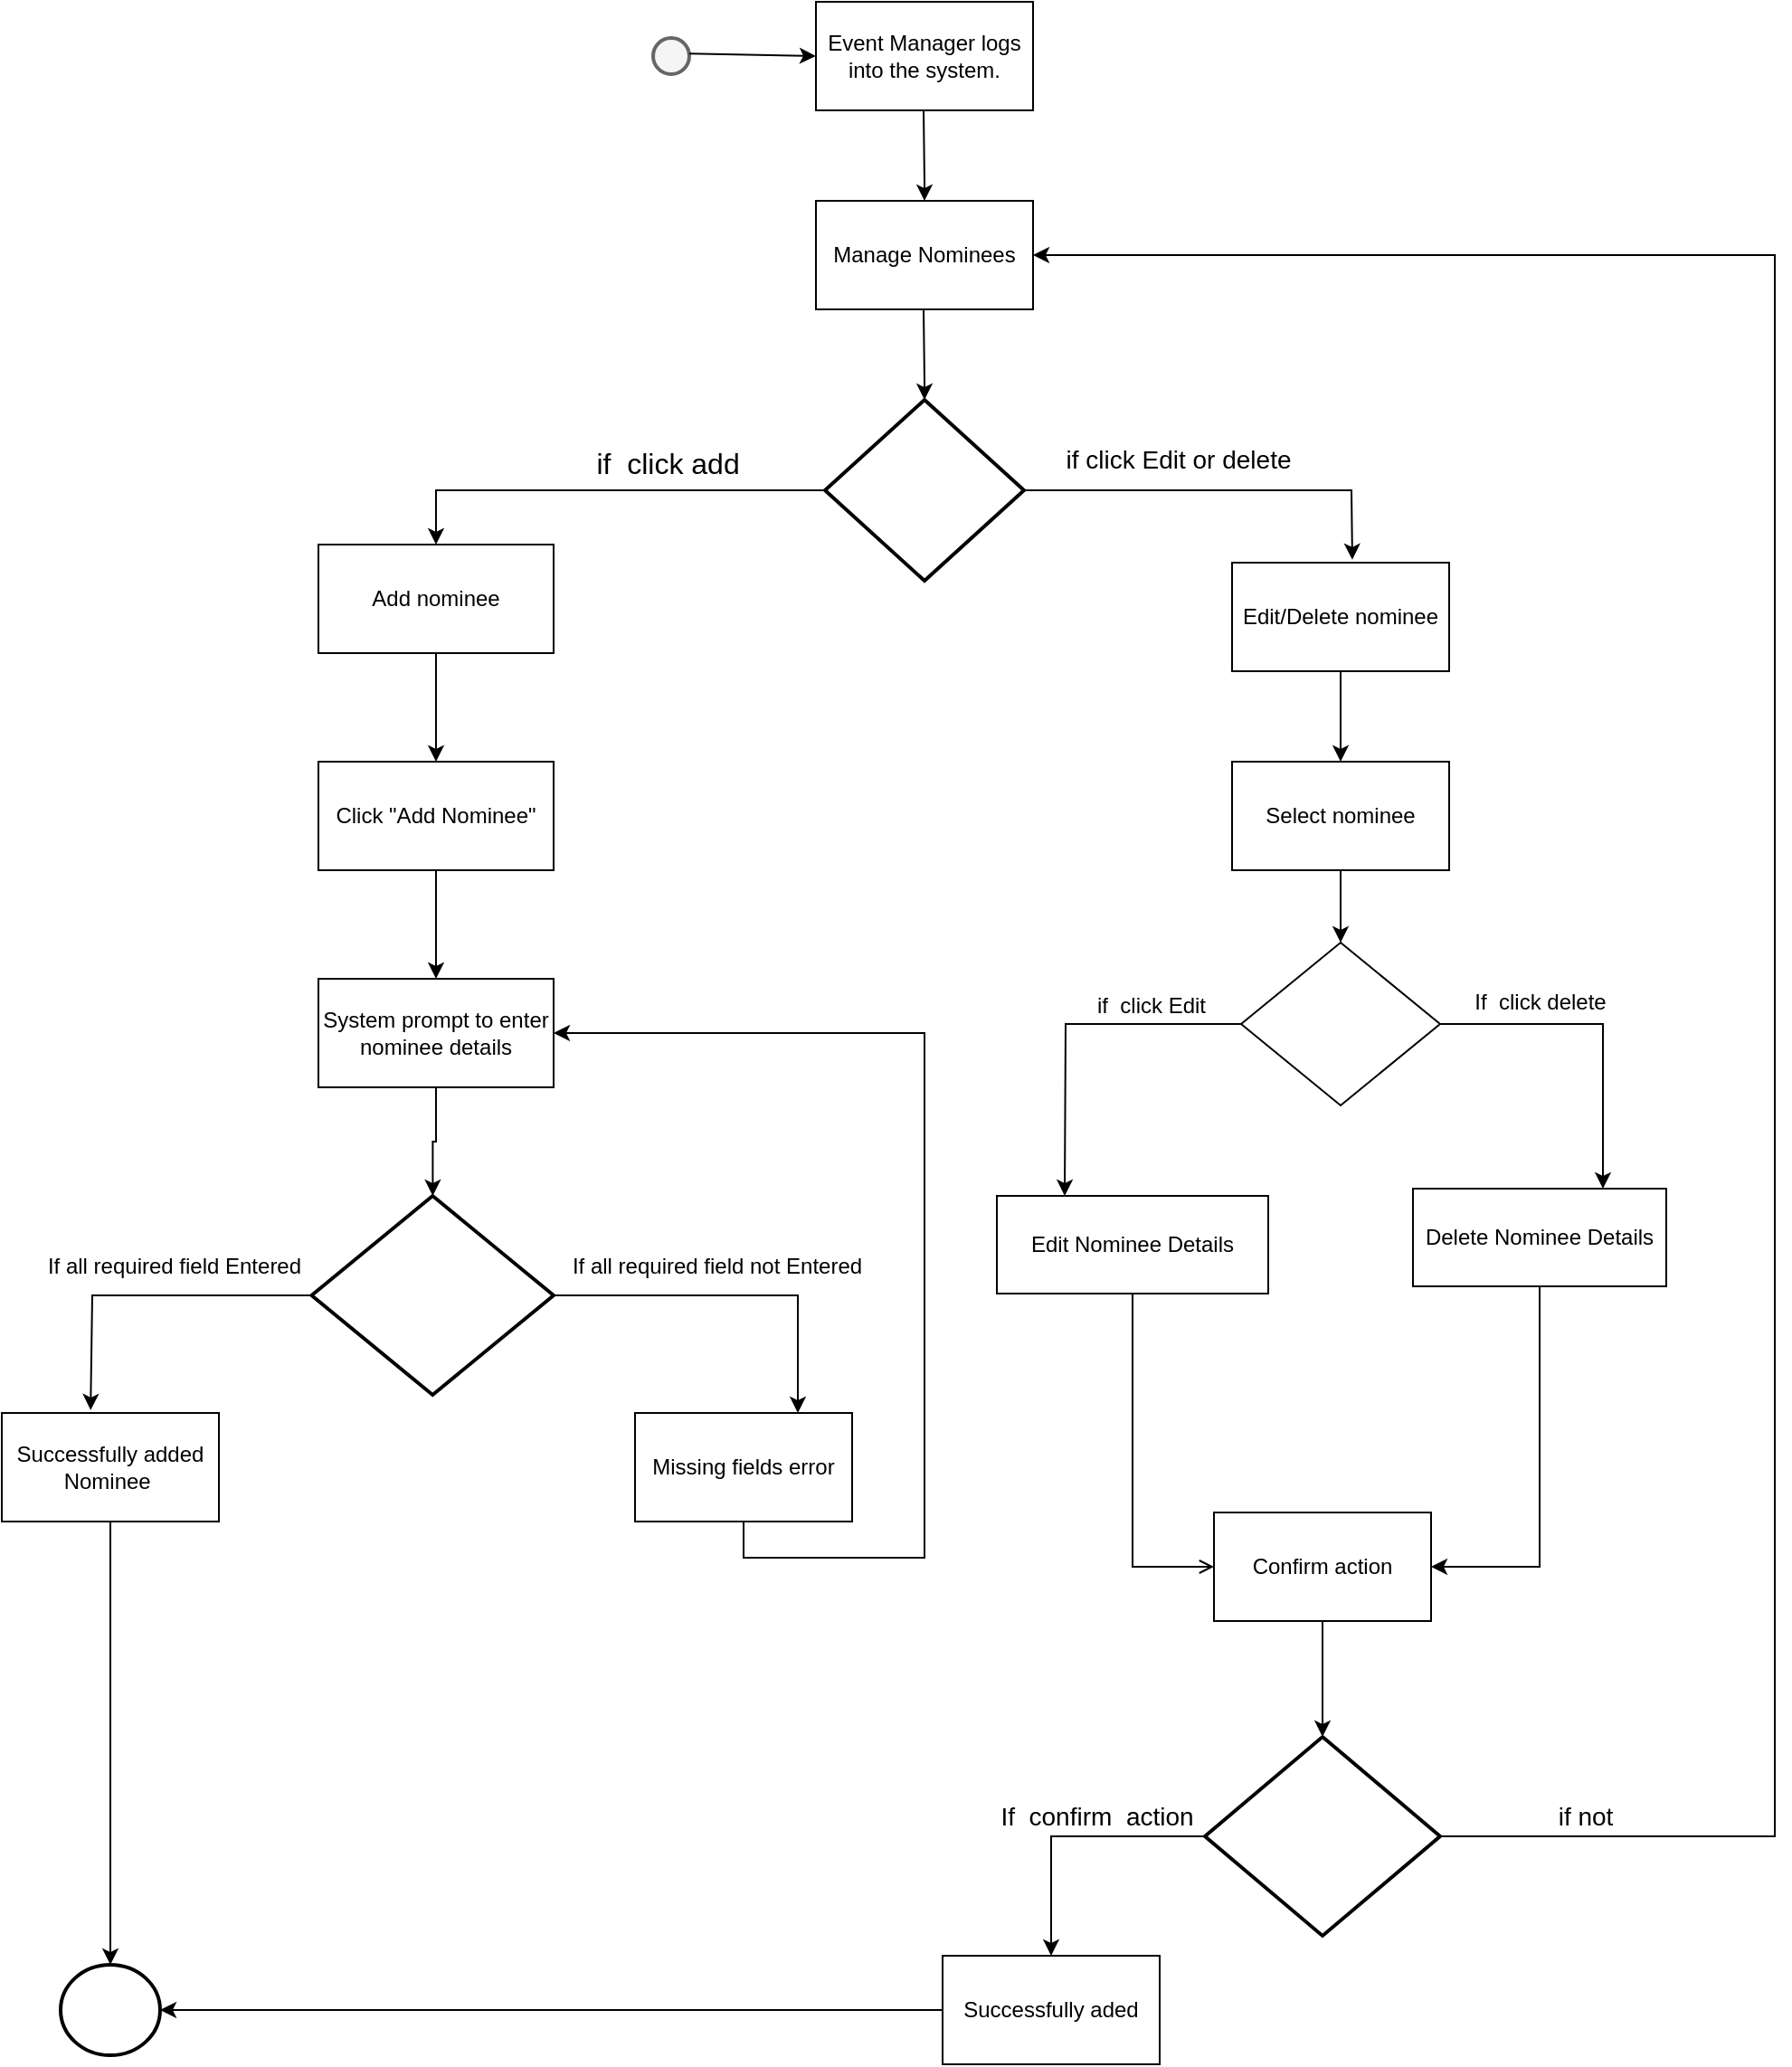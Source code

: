 <mxfile version="24.7.17">
  <diagram id="C5RBs43oDa-KdzZeNtuy" name="Page-1">
    <mxGraphModel dx="2911" dy="1062" grid="1" gridSize="10" guides="1" tooltips="1" connect="1" arrows="1" fold="1" page="1" pageScale="1" pageWidth="827" pageHeight="1169" math="0" shadow="0">
      <root>
        <mxCell id="WIyWlLk6GJQsqaUBKTNV-0" />
        <mxCell id="WIyWlLk6GJQsqaUBKTNV-1" parent="WIyWlLk6GJQsqaUBKTNV-0" />
        <mxCell id="_KDIkI1znPW7qM3sfd9y-0" value="" style="strokeWidth=2;html=1;shape=mxgraph.flowchart.start_2;whiteSpace=wrap;fillColor=#f5f5f5;strokeColor=#666666;fontColor=#333333;" parent="WIyWlLk6GJQsqaUBKTNV-1" vertex="1">
          <mxGeometry x="240" y="120" width="20" height="20" as="geometry" />
        </mxCell>
        <mxCell id="_KDIkI1znPW7qM3sfd9y-1" value="" style="endArrow=classic;html=1;rounded=0;" parent="WIyWlLk6GJQsqaUBKTNV-1" edge="1">
          <mxGeometry width="50" height="50" relative="1" as="geometry">
            <mxPoint x="260" y="128.6" as="sourcePoint" />
            <mxPoint x="330" y="130" as="targetPoint" />
          </mxGeometry>
        </mxCell>
        <mxCell id="_KDIkI1znPW7qM3sfd9y-2" value="Event Manager logs into the system." style="rounded=0;whiteSpace=wrap;html=1;" parent="WIyWlLk6GJQsqaUBKTNV-1" vertex="1">
          <mxGeometry x="330" y="100" width="120" height="60" as="geometry" />
        </mxCell>
        <mxCell id="_KDIkI1znPW7qM3sfd9y-3" value="" style="endArrow=classic;html=1;rounded=0;" parent="WIyWlLk6GJQsqaUBKTNV-1" edge="1">
          <mxGeometry width="50" height="50" relative="1" as="geometry">
            <mxPoint x="389.5" y="160" as="sourcePoint" />
            <mxPoint x="390" y="210" as="targetPoint" />
            <Array as="points">
              <mxPoint x="390" y="200" />
            </Array>
          </mxGeometry>
        </mxCell>
        <mxCell id="_KDIkI1znPW7qM3sfd9y-4" value="Manage Nominees" style="rounded=0;whiteSpace=wrap;html=1;" parent="WIyWlLk6GJQsqaUBKTNV-1" vertex="1">
          <mxGeometry x="330" y="210" width="120" height="60" as="geometry" />
        </mxCell>
        <mxCell id="_KDIkI1znPW7qM3sfd9y-5" value="" style="endArrow=classic;html=1;rounded=0;" parent="WIyWlLk6GJQsqaUBKTNV-1" edge="1">
          <mxGeometry width="50" height="50" relative="1" as="geometry">
            <mxPoint x="389.5" y="270" as="sourcePoint" />
            <mxPoint x="390" y="320" as="targetPoint" />
            <Array as="points">
              <mxPoint x="390" y="310" />
            </Array>
          </mxGeometry>
        </mxCell>
        <mxCell id="_KDIkI1znPW7qM3sfd9y-6" value="" style="strokeWidth=2;html=1;shape=mxgraph.flowchart.decision;whiteSpace=wrap;" parent="WIyWlLk6GJQsqaUBKTNV-1" vertex="1">
          <mxGeometry x="335" y="320" width="110" height="100" as="geometry" />
        </mxCell>
        <mxCell id="_KDIkI1znPW7qM3sfd9y-35" value="" style="edgeStyle=orthogonalEdgeStyle;rounded=0;orthogonalLoop=1;jettySize=auto;html=1;" parent="WIyWlLk6GJQsqaUBKTNV-1" source="_KDIkI1znPW7qM3sfd9y-8" target="_KDIkI1znPW7qM3sfd9y-34" edge="1">
          <mxGeometry relative="1" as="geometry" />
        </mxCell>
        <mxCell id="_KDIkI1znPW7qM3sfd9y-8" value="Edit/Delete nominee" style="rounded=0;whiteSpace=wrap;html=1;" parent="WIyWlLk6GJQsqaUBKTNV-1" vertex="1">
          <mxGeometry x="560" y="410" width="120" height="60" as="geometry" />
        </mxCell>
        <mxCell id="_KDIkI1znPW7qM3sfd9y-21" value="" style="edgeStyle=orthogonalEdgeStyle;rounded=0;orthogonalLoop=1;jettySize=auto;html=1;" parent="WIyWlLk6GJQsqaUBKTNV-1" source="_KDIkI1znPW7qM3sfd9y-9" target="_KDIkI1znPW7qM3sfd9y-20" edge="1">
          <mxGeometry relative="1" as="geometry" />
        </mxCell>
        <mxCell id="_KDIkI1znPW7qM3sfd9y-9" value="Add nominee" style="rounded=0;whiteSpace=wrap;html=1;" parent="WIyWlLk6GJQsqaUBKTNV-1" vertex="1">
          <mxGeometry x="55" y="400" width="130" height="60" as="geometry" />
        </mxCell>
        <mxCell id="_KDIkI1znPW7qM3sfd9y-13" value="" style="endArrow=classic;html=1;rounded=0;entryX=0.554;entryY=-0.027;entryDx=0;entryDy=0;entryPerimeter=0;exitX=1;exitY=0.5;exitDx=0;exitDy=0;exitPerimeter=0;" parent="WIyWlLk6GJQsqaUBKTNV-1" source="_KDIkI1znPW7qM3sfd9y-6" target="_KDIkI1znPW7qM3sfd9y-8" edge="1">
          <mxGeometry width="50" height="50" relative="1" as="geometry">
            <mxPoint x="595" y="395" as="sourcePoint" />
            <mxPoint x="645" y="345" as="targetPoint" />
            <Array as="points">
              <mxPoint x="626" y="370" />
            </Array>
          </mxGeometry>
        </mxCell>
        <mxCell id="_KDIkI1znPW7qM3sfd9y-14" value="" style="endArrow=classic;html=1;rounded=0;entryX=0.5;entryY=0;entryDx=0;entryDy=0;exitX=0;exitY=0.5;exitDx=0;exitDy=0;exitPerimeter=0;" parent="WIyWlLk6GJQsqaUBKTNV-1" source="_KDIkI1znPW7qM3sfd9y-6" target="_KDIkI1znPW7qM3sfd9y-9" edge="1">
          <mxGeometry width="50" height="50" relative="1" as="geometry">
            <mxPoint x="330" y="370" as="sourcePoint" />
            <mxPoint x="170" y="320" as="targetPoint" />
            <Array as="points">
              <mxPoint x="120" y="370" />
            </Array>
          </mxGeometry>
        </mxCell>
        <mxCell id="_KDIkI1znPW7qM3sfd9y-19" value="&lt;span style=&quot;font-size: 16px;&quot;&gt;if&amp;nbsp; click add&amp;nbsp;&lt;/span&gt;" style="text;html=1;align=center;verticalAlign=middle;resizable=0;points=[];autosize=1;strokeColor=none;fillColor=none;" parent="WIyWlLk6GJQsqaUBKTNV-1" vertex="1">
          <mxGeometry x="195" y="340" width="110" height="30" as="geometry" />
        </mxCell>
        <mxCell id="_KDIkI1znPW7qM3sfd9y-23" value="" style="edgeStyle=orthogonalEdgeStyle;rounded=0;orthogonalLoop=1;jettySize=auto;html=1;" parent="WIyWlLk6GJQsqaUBKTNV-1" source="_KDIkI1znPW7qM3sfd9y-20" target="_KDIkI1znPW7qM3sfd9y-22" edge="1">
          <mxGeometry relative="1" as="geometry" />
        </mxCell>
        <mxCell id="_KDIkI1znPW7qM3sfd9y-20" value="Click &quot;Add Nominee&quot;" style="rounded=0;whiteSpace=wrap;html=1;" parent="WIyWlLk6GJQsqaUBKTNV-1" vertex="1">
          <mxGeometry x="55" y="520" width="130" height="60" as="geometry" />
        </mxCell>
        <mxCell id="_KDIkI1znPW7qM3sfd9y-25" value="" style="edgeStyle=orthogonalEdgeStyle;rounded=0;orthogonalLoop=1;jettySize=auto;html=1;" parent="WIyWlLk6GJQsqaUBKTNV-1" source="_KDIkI1znPW7qM3sfd9y-22" target="_KDIkI1znPW7qM3sfd9y-24" edge="1">
          <mxGeometry relative="1" as="geometry" />
        </mxCell>
        <mxCell id="_KDIkI1znPW7qM3sfd9y-22" value="System prompt to enter nominee details" style="rounded=0;whiteSpace=wrap;html=1;" parent="WIyWlLk6GJQsqaUBKTNV-1" vertex="1">
          <mxGeometry x="55" y="640" width="130" height="60" as="geometry" />
        </mxCell>
        <mxCell id="_KDIkI1znPW7qM3sfd9y-24" value="" style="strokeWidth=2;html=1;shape=mxgraph.flowchart.decision;whiteSpace=wrap;" parent="WIyWlLk6GJQsqaUBKTNV-1" vertex="1">
          <mxGeometry x="51.25" y="760" width="133.75" height="110" as="geometry" />
        </mxCell>
        <mxCell id="BmBaoK3Kdaz06xURBYiq-13" style="edgeStyle=orthogonalEdgeStyle;rounded=0;orthogonalLoop=1;jettySize=auto;html=1;exitX=0.5;exitY=1;exitDx=0;exitDy=0;entryX=1;entryY=0.5;entryDx=0;entryDy=0;" edge="1" parent="WIyWlLk6GJQsqaUBKTNV-1" source="_KDIkI1znPW7qM3sfd9y-26" target="_KDIkI1znPW7qM3sfd9y-22">
          <mxGeometry relative="1" as="geometry">
            <mxPoint x="390" y="620" as="targetPoint" />
            <Array as="points">
              <mxPoint x="290" y="960" />
              <mxPoint x="390" y="960" />
              <mxPoint x="390" y="670" />
            </Array>
          </mxGeometry>
        </mxCell>
        <mxCell id="_KDIkI1znPW7qM3sfd9y-26" value="Missing fields error" style="rounded=0;whiteSpace=wrap;html=1;" parent="WIyWlLk6GJQsqaUBKTNV-1" vertex="1">
          <mxGeometry x="230" y="880" width="120" height="60" as="geometry" />
        </mxCell>
        <mxCell id="_KDIkI1znPW7qM3sfd9y-27" value="Successfully added Nominee&amp;nbsp;" style="rounded=0;whiteSpace=wrap;html=1;" parent="WIyWlLk6GJQsqaUBKTNV-1" vertex="1">
          <mxGeometry x="-120" y="880" width="120" height="60" as="geometry" />
        </mxCell>
        <mxCell id="_KDIkI1znPW7qM3sfd9y-28" value="" style="endArrow=classic;html=1;rounded=0;exitX=0;exitY=0.5;exitDx=0;exitDy=0;exitPerimeter=0;entryX=0.409;entryY=-0.027;entryDx=0;entryDy=0;entryPerimeter=0;" parent="WIyWlLk6GJQsqaUBKTNV-1" source="_KDIkI1znPW7qM3sfd9y-24" target="_KDIkI1znPW7qM3sfd9y-27" edge="1">
          <mxGeometry width="50" height="50" relative="1" as="geometry">
            <mxPoint x="106.25" y="808" as="sourcePoint" />
            <mxPoint x="-70" y="870" as="targetPoint" />
            <Array as="points">
              <mxPoint x="-70" y="815" />
            </Array>
          </mxGeometry>
        </mxCell>
        <mxCell id="_KDIkI1znPW7qM3sfd9y-29" value="" style="endArrow=classic;html=1;rounded=0;entryX=0.75;entryY=0;entryDx=0;entryDy=0;exitX=1;exitY=0.5;exitDx=0;exitDy=0;exitPerimeter=0;" parent="WIyWlLk6GJQsqaUBKTNV-1" source="_KDIkI1znPW7qM3sfd9y-24" target="_KDIkI1znPW7qM3sfd9y-26" edge="1">
          <mxGeometry width="50" height="50" relative="1" as="geometry">
            <mxPoint x="350" y="830" as="sourcePoint" />
            <mxPoint x="400" y="780" as="targetPoint" />
            <Array as="points">
              <mxPoint x="320" y="815" />
            </Array>
          </mxGeometry>
        </mxCell>
        <mxCell id="_KDIkI1znPW7qM3sfd9y-37" value="" style="edgeStyle=orthogonalEdgeStyle;rounded=0;orthogonalLoop=1;jettySize=auto;html=1;" parent="WIyWlLk6GJQsqaUBKTNV-1" source="_KDIkI1znPW7qM3sfd9y-34" target="_KDIkI1znPW7qM3sfd9y-36" edge="1">
          <mxGeometry relative="1" as="geometry" />
        </mxCell>
        <mxCell id="_KDIkI1znPW7qM3sfd9y-34" value="Select nominee" style="rounded=0;whiteSpace=wrap;html=1;" parent="WIyWlLk6GJQsqaUBKTNV-1" vertex="1">
          <mxGeometry x="560" y="520" width="120" height="60" as="geometry" />
        </mxCell>
        <mxCell id="_KDIkI1znPW7qM3sfd9y-36" value="" style="rhombus;whiteSpace=wrap;html=1;" parent="WIyWlLk6GJQsqaUBKTNV-1" vertex="1">
          <mxGeometry x="565" y="620" width="110" height="90" as="geometry" />
        </mxCell>
        <mxCell id="_KDIkI1znPW7qM3sfd9y-38" value="Edit Nominee Details" style="rounded=0;whiteSpace=wrap;html=1;" parent="WIyWlLk6GJQsqaUBKTNV-1" vertex="1">
          <mxGeometry x="430" y="760" width="150" height="54" as="geometry" />
        </mxCell>
        <mxCell id="_KDIkI1znPW7qM3sfd9y-39" value="Delete Nominee Details" style="rounded=0;whiteSpace=wrap;html=1;" parent="WIyWlLk6GJQsqaUBKTNV-1" vertex="1">
          <mxGeometry x="660" y="756" width="140" height="54" as="geometry" />
        </mxCell>
        <mxCell id="_KDIkI1znPW7qM3sfd9y-41" value="" style="endArrow=classic;html=1;rounded=0;entryX=0.25;entryY=0;entryDx=0;entryDy=0;exitX=0;exitY=0.5;exitDx=0;exitDy=0;" parent="WIyWlLk6GJQsqaUBKTNV-1" source="_KDIkI1znPW7qM3sfd9y-36" target="_KDIkI1znPW7qM3sfd9y-38" edge="1">
          <mxGeometry width="50" height="50" relative="1" as="geometry">
            <mxPoint x="560" y="670" as="sourcePoint" />
            <mxPoint x="400" y="650" as="targetPoint" />
            <Array as="points">
              <mxPoint x="468" y="665" />
            </Array>
          </mxGeometry>
        </mxCell>
        <mxCell id="_KDIkI1znPW7qM3sfd9y-42" value="" style="endArrow=classic;html=1;rounded=0;entryX=0.75;entryY=0;entryDx=0;entryDy=0;exitX=1;exitY=0.5;exitDx=0;exitDy=0;" parent="WIyWlLk6GJQsqaUBKTNV-1" source="_KDIkI1znPW7qM3sfd9y-36" target="_KDIkI1znPW7qM3sfd9y-39" edge="1">
          <mxGeometry width="50" height="50" relative="1" as="geometry">
            <mxPoint x="680" y="670" as="sourcePoint" />
            <mxPoint x="770" y="650" as="targetPoint" />
            <Array as="points">
              <mxPoint x="765" y="665" />
            </Array>
          </mxGeometry>
        </mxCell>
        <mxCell id="_KDIkI1znPW7qM3sfd9y-44" value="if&amp;nbsp; click Edit" style="text;html=1;align=center;verticalAlign=middle;resizable=0;points=[];autosize=1;strokeColor=none;fillColor=none;" parent="WIyWlLk6GJQsqaUBKTNV-1" vertex="1">
          <mxGeometry x="475" y="640" width="80" height="30" as="geometry" />
        </mxCell>
        <mxCell id="_KDIkI1znPW7qM3sfd9y-45" value="If&amp;nbsp; click delete" style="text;html=1;align=center;verticalAlign=middle;resizable=0;points=[];autosize=1;strokeColor=none;fillColor=none;" parent="WIyWlLk6GJQsqaUBKTNV-1" vertex="1">
          <mxGeometry x="680" y="638" width="100" height="30" as="geometry" />
        </mxCell>
        <mxCell id="BmBaoK3Kdaz06xURBYiq-6" style="edgeStyle=orthogonalEdgeStyle;rounded=0;orthogonalLoop=1;jettySize=auto;html=1;exitX=0;exitY=0.5;exitDx=0;exitDy=0;exitPerimeter=0;entryX=0.5;entryY=0;entryDx=0;entryDy=0;" edge="1" parent="WIyWlLk6GJQsqaUBKTNV-1" source="_KDIkI1znPW7qM3sfd9y-48" target="BmBaoK3Kdaz06xURBYiq-2">
          <mxGeometry relative="1" as="geometry" />
        </mxCell>
        <mxCell id="BmBaoK3Kdaz06xURBYiq-7" style="edgeStyle=orthogonalEdgeStyle;rounded=0;orthogonalLoop=1;jettySize=auto;html=1;exitX=1;exitY=0.5;exitDx=0;exitDy=0;exitPerimeter=0;entryX=1;entryY=0.5;entryDx=0;entryDy=0;" edge="1" parent="WIyWlLk6GJQsqaUBKTNV-1" source="_KDIkI1znPW7qM3sfd9y-48" target="_KDIkI1znPW7qM3sfd9y-4">
          <mxGeometry relative="1" as="geometry">
            <mxPoint x="860" y="140" as="targetPoint" />
            <Array as="points">
              <mxPoint x="860" y="1114" />
              <mxPoint x="860" y="240" />
            </Array>
          </mxGeometry>
        </mxCell>
        <mxCell id="_KDIkI1znPW7qM3sfd9y-48" value="" style="strokeWidth=2;html=1;shape=mxgraph.flowchart.decision;whiteSpace=wrap;" parent="WIyWlLk6GJQsqaUBKTNV-1" vertex="1">
          <mxGeometry x="545" y="1059" width="130" height="110" as="geometry" />
        </mxCell>
        <mxCell id="_KDIkI1znPW7qM3sfd9y-49" style="edgeStyle=orthogonalEdgeStyle;rounded=0;orthogonalLoop=1;jettySize=auto;html=1;endArrow=open;endFill=0;entryX=0;entryY=0.5;entryDx=0;entryDy=0;exitX=0.5;exitY=1;exitDx=0;exitDy=0;" parent="WIyWlLk6GJQsqaUBKTNV-1" source="_KDIkI1znPW7qM3sfd9y-38" target="BmBaoK3Kdaz06xURBYiq-0" edge="1">
          <mxGeometry relative="1" as="geometry">
            <mxPoint x="465.0" y="844" as="sourcePoint" />
            <mxPoint x="500" y="995" as="targetPoint" />
          </mxGeometry>
        </mxCell>
        <mxCell id="_KDIkI1znPW7qM3sfd9y-50" style="edgeStyle=orthogonalEdgeStyle;rounded=0;orthogonalLoop=1;jettySize=auto;html=1;entryX=1;entryY=0.5;entryDx=0;entryDy=0;" parent="WIyWlLk6GJQsqaUBKTNV-1" source="_KDIkI1znPW7qM3sfd9y-39" target="BmBaoK3Kdaz06xURBYiq-0" edge="1">
          <mxGeometry relative="1" as="geometry" />
        </mxCell>
        <mxCell id="_KDIkI1znPW7qM3sfd9y-51" value="&lt;p style=&quot;line-height: 90%;&quot;&gt;&lt;br&gt;&lt;/p&gt;" style="text;html=1;align=center;verticalAlign=middle;resizable=0;points=[];autosize=1;strokeColor=none;fillColor=none;" parent="WIyWlLk6GJQsqaUBKTNV-1" vertex="1">
          <mxGeometry x="530" y="318" width="20" height="50" as="geometry" />
        </mxCell>
        <mxCell id="_KDIkI1znPW7qM3sfd9y-53" value="&lt;font style=&quot;font-size: 14px;&quot;&gt;if click Edit or delete&lt;/font&gt;" style="text;html=1;align=center;verticalAlign=middle;resizable=0;points=[];autosize=1;strokeColor=none;fillColor=none;" parent="WIyWlLk6GJQsqaUBKTNV-1" vertex="1">
          <mxGeometry x="455" y="338" width="150" height="30" as="geometry" />
        </mxCell>
        <mxCell id="_KDIkI1znPW7qM3sfd9y-55" value="If all required field Entered" style="text;html=1;align=center;verticalAlign=middle;resizable=0;points=[];autosize=1;strokeColor=none;fillColor=none;" parent="WIyWlLk6GJQsqaUBKTNV-1" vertex="1">
          <mxGeometry x="-105" y="784" width="160" height="30" as="geometry" />
        </mxCell>
        <mxCell id="_KDIkI1znPW7qM3sfd9y-56" value="If all required field not Entered" style="text;html=1;align=center;verticalAlign=middle;resizable=0;points=[];autosize=1;strokeColor=none;fillColor=none;" parent="WIyWlLk6GJQsqaUBKTNV-1" vertex="1">
          <mxGeometry x="185" y="784" width="180" height="30" as="geometry" />
        </mxCell>
        <mxCell id="BmBaoK3Kdaz06xURBYiq-0" value="Confirm action" style="rounded=0;whiteSpace=wrap;html=1;" vertex="1" parent="WIyWlLk6GJQsqaUBKTNV-1">
          <mxGeometry x="550" y="935" width="120" height="60" as="geometry" />
        </mxCell>
        <mxCell id="BmBaoK3Kdaz06xURBYiq-1" value="" style="endArrow=classic;html=1;rounded=0;entryX=0.5;entryY=0;entryDx=0;entryDy=0;entryPerimeter=0;exitX=0.5;exitY=1;exitDx=0;exitDy=0;" edge="1" parent="WIyWlLk6GJQsqaUBKTNV-1" source="BmBaoK3Kdaz06xURBYiq-0" target="_KDIkI1znPW7qM3sfd9y-48">
          <mxGeometry width="50" height="50" relative="1" as="geometry">
            <mxPoint x="480" y="1060" as="sourcePoint" />
            <mxPoint x="530" y="1010" as="targetPoint" />
          </mxGeometry>
        </mxCell>
        <mxCell id="BmBaoK3Kdaz06xURBYiq-2" value="Successfully aded" style="rounded=0;whiteSpace=wrap;html=1;" vertex="1" parent="WIyWlLk6GJQsqaUBKTNV-1">
          <mxGeometry x="400" y="1180" width="120" height="60" as="geometry" />
        </mxCell>
        <mxCell id="BmBaoK3Kdaz06xURBYiq-8" value="&lt;font style=&quot;font-size: 14px;&quot;&gt;If&amp;nbsp; confirm&amp;nbsp; action&lt;/font&gt;" style="text;html=1;align=center;verticalAlign=middle;resizable=0;points=[];autosize=1;strokeColor=none;fillColor=none;" vertex="1" parent="WIyWlLk6GJQsqaUBKTNV-1">
          <mxGeometry x="420" y="1088" width="130" height="30" as="geometry" />
        </mxCell>
        <mxCell id="BmBaoK3Kdaz06xURBYiq-9" value="&lt;font style=&quot;font-size: 14px;&quot;&gt;if not&lt;/font&gt;" style="text;html=1;align=center;verticalAlign=middle;resizable=0;points=[];autosize=1;strokeColor=none;fillColor=none;" vertex="1" parent="WIyWlLk6GJQsqaUBKTNV-1">
          <mxGeometry x="730" y="1088" width="50" height="30" as="geometry" />
        </mxCell>
        <mxCell id="BmBaoK3Kdaz06xURBYiq-14" value="" style="strokeWidth=2;html=1;shape=mxgraph.flowchart.start_2;whiteSpace=wrap;" vertex="1" parent="WIyWlLk6GJQsqaUBKTNV-1">
          <mxGeometry x="-87.5" y="1185" width="55" height="50" as="geometry" />
        </mxCell>
        <mxCell id="BmBaoK3Kdaz06xURBYiq-15" style="edgeStyle=orthogonalEdgeStyle;rounded=0;orthogonalLoop=1;jettySize=auto;html=1;exitX=0;exitY=0.5;exitDx=0;exitDy=0;entryX=1;entryY=0.5;entryDx=0;entryDy=0;entryPerimeter=0;" edge="1" parent="WIyWlLk6GJQsqaUBKTNV-1" source="BmBaoK3Kdaz06xURBYiq-2" target="BmBaoK3Kdaz06xURBYiq-14">
          <mxGeometry relative="1" as="geometry" />
        </mxCell>
        <mxCell id="BmBaoK3Kdaz06xURBYiq-16" style="edgeStyle=orthogonalEdgeStyle;rounded=0;orthogonalLoop=1;jettySize=auto;html=1;exitX=0.5;exitY=1;exitDx=0;exitDy=0;entryX=0.5;entryY=0;entryDx=0;entryDy=0;entryPerimeter=0;" edge="1" parent="WIyWlLk6GJQsqaUBKTNV-1" source="_KDIkI1znPW7qM3sfd9y-27" target="BmBaoK3Kdaz06xURBYiq-14">
          <mxGeometry relative="1" as="geometry" />
        </mxCell>
      </root>
    </mxGraphModel>
  </diagram>
</mxfile>
